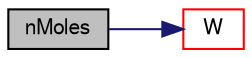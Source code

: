 digraph "nMoles"
{
  bgcolor="transparent";
  edge [fontname="FreeSans",fontsize="10",labelfontname="FreeSans",labelfontsize="10"];
  node [fontname="FreeSans",fontsize="10",shape=record];
  rankdir="LR";
  Node39 [label="nMoles",height=0.2,width=0.4,color="black", fillcolor="grey75", style="filled", fontcolor="black"];
  Node39 -> Node40 [color="midnightblue",fontsize="10",style="solid",fontname="FreeSans"];
  Node40 [label="W",height=0.2,width=0.4,color="red",URL="$a30158.html#aacb83c0900039acc4151bb7f61ae0601",tooltip="Molecular weight [kg/kmol]. "];
}
